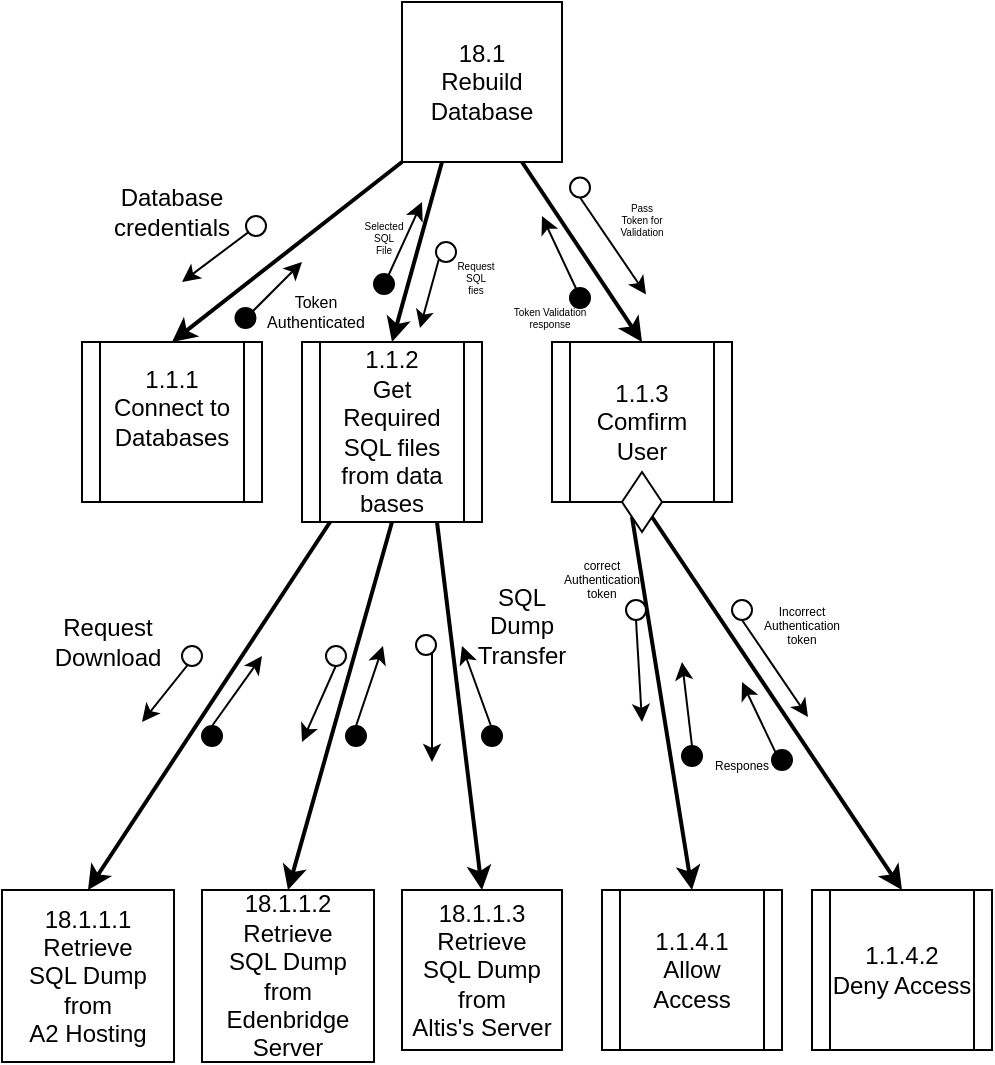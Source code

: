 <mxfile version="12.7.0" type="github" pages="2">
  <diagram id="C5RBs43oDa-KdzZeNtuy" name="18.1 Rebuild database">
    <mxGraphModel dx="1422" dy="791" grid="1" gridSize="10" guides="1" tooltips="1" connect="1" arrows="1" fold="1" page="1" pageScale="1" pageWidth="827" pageHeight="1169" math="0" shadow="0">
      <root>
        <mxCell id="WIyWlLk6GJQsqaUBKTNV-0"/>
        <mxCell id="WIyWlLk6GJQsqaUBKTNV-1" parent="WIyWlLk6GJQsqaUBKTNV-0"/>
        <mxCell id="RGMSdmQta2JheNhVgYMS-0" value="&lt;div&gt;18.1 &lt;br&gt;&lt;/div&gt;&lt;div&gt;Rebuild Database&lt;br&gt;&lt;/div&gt;" style="whiteSpace=wrap;html=1;aspect=fixed;" parent="WIyWlLk6GJQsqaUBKTNV-1" vertex="1">
          <mxGeometry x="380" y="100" width="80" height="80" as="geometry"/>
        </mxCell>
        <mxCell id="gq5Jc_4ObH62T1cbe0F8-0" value="&lt;div&gt;1.1.1&lt;br&gt;&lt;/div&gt;&lt;div&gt;Connect to Databases&lt;/div&gt;&lt;div&gt;&lt;br&gt;&lt;/div&gt;" style="shape=process;whiteSpace=wrap;html=1;backgroundOutline=1;" parent="WIyWlLk6GJQsqaUBKTNV-1" vertex="1">
          <mxGeometry x="220" y="270" width="90" height="80" as="geometry"/>
        </mxCell>
        <mxCell id="gq5Jc_4ObH62T1cbe0F8-1" value="&lt;div&gt;1.1.2&lt;br&gt;&lt;/div&gt;&lt;div&gt;Get Required SQL files from data bases&lt;/div&gt;" style="shape=process;whiteSpace=wrap;html=1;backgroundOutline=1;" parent="WIyWlLk6GJQsqaUBKTNV-1" vertex="1">
          <mxGeometry x="330" y="270" width="90" height="90" as="geometry"/>
        </mxCell>
        <mxCell id="gq5Jc_4ObH62T1cbe0F8-3" value="" style="endArrow=classic;html=1;" parent="WIyWlLk6GJQsqaUBKTNV-1" edge="1">
          <mxGeometry width="50" height="50" relative="1" as="geometry">
            <mxPoint x="660" y="570" as="sourcePoint"/>
            <mxPoint x="660" y="570" as="targetPoint"/>
          </mxGeometry>
        </mxCell>
        <mxCell id="gq5Jc_4ObH62T1cbe0F8-4" value="" style="endArrow=classic;html=1;exitX=0;exitY=1;exitDx=0;exitDy=0;entryX=0.5;entryY=0;entryDx=0;entryDy=0;strokeWidth=2;" parent="WIyWlLk6GJQsqaUBKTNV-1" source="gq5Jc_4ObH62T1cbe0F8-9" target="gq5Jc_4ObH62T1cbe0F8-8" edge="1">
          <mxGeometry width="50" height="50" relative="1" as="geometry">
            <mxPoint x="530" y="410" as="sourcePoint"/>
            <mxPoint x="460" y="470" as="targetPoint"/>
          </mxGeometry>
        </mxCell>
        <mxCell id="gq5Jc_4ObH62T1cbe0F8-5" value="" style="endArrow=classic;html=1;strokeWidth=2;entryX=0.5;entryY=0;entryDx=0;entryDy=0;exitX=1;exitY=1;exitDx=0;exitDy=0;" parent="WIyWlLk6GJQsqaUBKTNV-1" source="gq5Jc_4ObH62T1cbe0F8-9" target="gq5Jc_4ObH62T1cbe0F8-7" edge="1">
          <mxGeometry width="50" height="50" relative="1" as="geometry">
            <mxPoint x="450" y="380" as="sourcePoint"/>
            <mxPoint x="350" y="470" as="targetPoint"/>
          </mxGeometry>
        </mxCell>
        <mxCell id="gq5Jc_4ObH62T1cbe0F8-6" value="&lt;div&gt;&lt;span style=&quot;white-space: normal&quot;&gt;&lt;/span&gt;&lt;span style=&quot;white-space: normal&quot;&gt;&lt;/span&gt;1.1.3&lt;br&gt;&lt;/div&gt;&lt;div&gt;Comfirm User&lt;/div&gt;" style="shape=process;whiteSpace=wrap;html=1;backgroundOutline=1;" parent="WIyWlLk6GJQsqaUBKTNV-1" vertex="1">
          <mxGeometry x="455" y="270" width="90" height="80" as="geometry"/>
        </mxCell>
        <mxCell id="gq5Jc_4ObH62T1cbe0F8-7" value="&lt;div&gt;1.1.4.2&lt;br&gt;&lt;/div&gt;&lt;div&gt;Deny Access&lt;/div&gt;" style="shape=process;whiteSpace=wrap;html=1;backgroundOutline=1;" parent="WIyWlLk6GJQsqaUBKTNV-1" vertex="1">
          <mxGeometry x="585" y="544" width="90" height="80" as="geometry"/>
        </mxCell>
        <mxCell id="gq5Jc_4ObH62T1cbe0F8-8" value="1.1.4.1&lt;div&gt;Allow Access&lt;/div&gt;" style="shape=process;whiteSpace=wrap;html=1;backgroundOutline=1;" parent="WIyWlLk6GJQsqaUBKTNV-1" vertex="1">
          <mxGeometry x="480" y="544" width="90" height="80" as="geometry"/>
        </mxCell>
        <mxCell id="gq5Jc_4ObH62T1cbe0F8-9" value="" style="rhombus;whiteSpace=wrap;html=1;fillColor=#FFFFFF;" parent="WIyWlLk6GJQsqaUBKTNV-1" vertex="1">
          <mxGeometry x="490" y="335" width="20" height="30" as="geometry"/>
        </mxCell>
        <mxCell id="gq5Jc_4ObH62T1cbe0F8-10" value="" style="endArrow=classic;html=1;" parent="WIyWlLk6GJQsqaUBKTNV-1" edge="1">
          <mxGeometry width="50" height="50" relative="1" as="geometry">
            <mxPoint x="555" y="589" as="sourcePoint"/>
            <mxPoint x="555" y="589" as="targetPoint"/>
          </mxGeometry>
        </mxCell>
        <mxCell id="gq5Jc_4ObH62T1cbe0F8-17" value="" style="endArrow=classic;html=1;exitX=0.25;exitY=1;exitDx=0;exitDy=0;entryX=0.5;entryY=0;entryDx=0;entryDy=0;strokeWidth=2;" parent="WIyWlLk6GJQsqaUBKTNV-1" source="RGMSdmQta2JheNhVgYMS-0" target="gq5Jc_4ObH62T1cbe0F8-1" edge="1">
          <mxGeometry width="50" height="50" relative="1" as="geometry">
            <mxPoint x="170" y="335" as="sourcePoint"/>
            <mxPoint x="280" y="457.5" as="targetPoint"/>
          </mxGeometry>
        </mxCell>
        <mxCell id="gq5Jc_4ObH62T1cbe0F8-18" value="" style="endArrow=classic;html=1;exitX=0;exitY=1;exitDx=0;exitDy=0;entryX=0.5;entryY=0;entryDx=0;entryDy=0;strokeWidth=2;" parent="WIyWlLk6GJQsqaUBKTNV-1" source="RGMSdmQta2JheNhVgYMS-0" target="gq5Jc_4ObH62T1cbe0F8-0" edge="1">
          <mxGeometry width="50" height="50" relative="1" as="geometry">
            <mxPoint x="225" y="120" as="sourcePoint"/>
            <mxPoint x="335" y="242.5" as="targetPoint"/>
          </mxGeometry>
        </mxCell>
        <mxCell id="gq5Jc_4ObH62T1cbe0F8-21" value="" style="endArrow=classic;html=1;exitX=0.75;exitY=1;exitDx=0;exitDy=0;entryX=0.5;entryY=0;entryDx=0;entryDy=0;strokeWidth=2;" parent="WIyWlLk6GJQsqaUBKTNV-1" source="RGMSdmQta2JheNhVgYMS-0" target="gq5Jc_4ObH62T1cbe0F8-6" edge="1">
          <mxGeometry width="50" height="50" relative="1" as="geometry">
            <mxPoint x="440" y="210" as="sourcePoint"/>
            <mxPoint x="435" y="300" as="targetPoint"/>
          </mxGeometry>
        </mxCell>
        <mxCell id="GHoLZX-UQ4Vv0qf9n78D-0" value="&lt;div&gt;18.1.1.1&lt;br&gt;&lt;/div&gt;&lt;div&gt;Retrieve&lt;br&gt;&lt;/div&gt;&lt;div&gt;SQL Dump from&lt;/div&gt;&lt;div&gt;A2 Hosting&lt;br&gt;&lt;/div&gt;" style="whiteSpace=wrap;html=1;aspect=fixed;" parent="WIyWlLk6GJQsqaUBKTNV-1" vertex="1">
          <mxGeometry x="180" y="544" width="86" height="86" as="geometry"/>
        </mxCell>
        <mxCell id="GHoLZX-UQ4Vv0qf9n78D-1" value="&lt;div&gt;18.1.1.2&lt;br&gt;&lt;/div&gt;&lt;div&gt;Retrieve&lt;br&gt;&lt;/div&gt;&lt;div&gt;SQL Dump from&lt;/div&gt;&lt;div&gt;Edenbridge Server&lt;br&gt;&lt;/div&gt;" style="whiteSpace=wrap;html=1;aspect=fixed;" parent="WIyWlLk6GJQsqaUBKTNV-1" vertex="1">
          <mxGeometry x="280" y="544" width="86" height="86" as="geometry"/>
        </mxCell>
        <mxCell id="GHoLZX-UQ4Vv0qf9n78D-2" value="&lt;div&gt;18.1.1.3&lt;br&gt;&lt;/div&gt;&lt;div&gt;Retrieve&lt;br&gt;&lt;/div&gt;&lt;div&gt;SQL Dump from&lt;/div&gt;Altis&#39;s Server" style="whiteSpace=wrap;html=1;aspect=fixed;" parent="WIyWlLk6GJQsqaUBKTNV-1" vertex="1">
          <mxGeometry x="380" y="544" width="80" height="80" as="geometry"/>
        </mxCell>
        <mxCell id="GHoLZX-UQ4Vv0qf9n78D-3" value="" style="endArrow=classic;html=1;entryX=0.5;entryY=0;entryDx=0;entryDy=0;strokeWidth=2;exitX=0.156;exitY=1;exitDx=0;exitDy=0;exitPerimeter=0;" parent="WIyWlLk6GJQsqaUBKTNV-1" source="gq5Jc_4ObH62T1cbe0F8-1" target="GHoLZX-UQ4Vv0qf9n78D-0" edge="1">
          <mxGeometry width="50" height="50" relative="1" as="geometry">
            <mxPoint x="250" y="380" as="sourcePoint"/>
            <mxPoint x="215" y="530" as="targetPoint"/>
          </mxGeometry>
        </mxCell>
        <mxCell id="GHoLZX-UQ4Vv0qf9n78D-4" value="" style="endArrow=classic;html=1;exitX=0.5;exitY=1;exitDx=0;exitDy=0;entryX=0.5;entryY=0;entryDx=0;entryDy=0;strokeWidth=2;" parent="WIyWlLk6GJQsqaUBKTNV-1" source="gq5Jc_4ObH62T1cbe0F8-1" target="GHoLZX-UQ4Vv0qf9n78D-1" edge="1">
          <mxGeometry width="50" height="50" relative="1" as="geometry">
            <mxPoint x="365" y="420" as="sourcePoint"/>
            <mxPoint x="340" y="510" as="targetPoint"/>
          </mxGeometry>
        </mxCell>
        <mxCell id="GHoLZX-UQ4Vv0qf9n78D-5" value="" style="endArrow=classic;html=1;exitX=0.75;exitY=1;exitDx=0;exitDy=0;entryX=0.5;entryY=0;entryDx=0;entryDy=0;strokeWidth=2;" parent="WIyWlLk6GJQsqaUBKTNV-1" source="gq5Jc_4ObH62T1cbe0F8-1" target="GHoLZX-UQ4Vv0qf9n78D-2" edge="1">
          <mxGeometry width="50" height="50" relative="1" as="geometry">
            <mxPoint x="375" y="430" as="sourcePoint"/>
            <mxPoint x="350" y="520" as="targetPoint"/>
          </mxGeometry>
        </mxCell>
        <mxCell id="YZuew4-Hj4IGe9yz6-2L-3" value="" style="endArrow=classic;html=1;" parent="WIyWlLk6GJQsqaUBKTNV-1" edge="1">
          <mxGeometry width="50" height="50" relative="1" as="geometry">
            <mxPoint x="310" y="210" as="sourcePoint"/>
            <mxPoint x="270" y="240" as="targetPoint"/>
          </mxGeometry>
        </mxCell>
        <mxCell id="YZuew4-Hj4IGe9yz6-2L-4" value="" style="ellipse;whiteSpace=wrap;html=1;aspect=fixed;" parent="WIyWlLk6GJQsqaUBKTNV-1" vertex="1">
          <mxGeometry x="302" y="207" width="10" height="10" as="geometry"/>
        </mxCell>
        <mxCell id="YZuew4-Hj4IGe9yz6-2L-13" value="&lt;div&gt;SQL Dump &lt;br&gt;&lt;/div&gt;&lt;div&gt;Transfer&lt;br&gt;&lt;/div&gt;" style="text;html=1;strokeColor=none;fillColor=none;align=center;verticalAlign=middle;whiteSpace=wrap;rounded=0;" parent="WIyWlLk6GJQsqaUBKTNV-1" vertex="1">
          <mxGeometry x="420" y="402" width="40" height="20" as="geometry"/>
        </mxCell>
        <mxCell id="YZuew4-Hj4IGe9yz6-2L-17" value="Database credentials" style="text;html=1;strokeColor=none;fillColor=none;align=center;verticalAlign=middle;whiteSpace=wrap;rounded=0;" parent="WIyWlLk6GJQsqaUBKTNV-1" vertex="1">
          <mxGeometry x="245" y="195" width="40" height="20" as="geometry"/>
        </mxCell>
        <mxCell id="YZuew4-Hj4IGe9yz6-2L-19" value="" style="endArrow=classic;html=1;" parent="WIyWlLk6GJQsqaUBKTNV-1" edge="1">
          <mxGeometry width="50" height="50" relative="1" as="geometry">
            <mxPoint x="278" y="425" as="sourcePoint"/>
            <mxPoint x="250" y="460" as="targetPoint"/>
          </mxGeometry>
        </mxCell>
        <mxCell id="YZuew4-Hj4IGe9yz6-2L-20" value="" style="ellipse;whiteSpace=wrap;html=1;aspect=fixed;" parent="WIyWlLk6GJQsqaUBKTNV-1" vertex="1">
          <mxGeometry x="270" y="422" width="10" height="10" as="geometry"/>
        </mxCell>
        <mxCell id="YZuew4-Hj4IGe9yz6-2L-21" value="Request Download" style="text;html=1;strokeColor=none;fillColor=none;align=center;verticalAlign=middle;whiteSpace=wrap;rounded=0;" parent="WIyWlLk6GJQsqaUBKTNV-1" vertex="1">
          <mxGeometry x="213" y="410" width="40" height="20" as="geometry"/>
        </mxCell>
        <mxCell id="YZuew4-Hj4IGe9yz6-2L-36" value="" style="endArrow=classic;html=1;" parent="WIyWlLk6GJQsqaUBKTNV-1" edge="1">
          <mxGeometry width="50" height="50" relative="1" as="geometry">
            <mxPoint x="350" y="425" as="sourcePoint"/>
            <mxPoint x="330" y="470" as="targetPoint"/>
          </mxGeometry>
        </mxCell>
        <mxCell id="YZuew4-Hj4IGe9yz6-2L-37" value="" style="ellipse;whiteSpace=wrap;html=1;aspect=fixed;" parent="WIyWlLk6GJQsqaUBKTNV-1" vertex="1">
          <mxGeometry x="342" y="422" width="10" height="10" as="geometry"/>
        </mxCell>
        <mxCell id="YZuew4-Hj4IGe9yz6-2L-39" value="" style="endArrow=classic;html=1;" parent="WIyWlLk6GJQsqaUBKTNV-1" edge="1">
          <mxGeometry width="50" height="50" relative="1" as="geometry">
            <mxPoint x="395" y="419.5" as="sourcePoint"/>
            <mxPoint x="395" y="480" as="targetPoint"/>
          </mxGeometry>
        </mxCell>
        <mxCell id="YZuew4-Hj4IGe9yz6-2L-40" value="" style="ellipse;whiteSpace=wrap;html=1;aspect=fixed;" parent="WIyWlLk6GJQsqaUBKTNV-1" vertex="1">
          <mxGeometry x="387" y="416.5" width="10" height="10" as="geometry"/>
        </mxCell>
        <mxCell id="YZuew4-Hj4IGe9yz6-2L-44" value="" style="endArrow=classic;html=1;" parent="WIyWlLk6GJQsqaUBKTNV-1" edge="1">
          <mxGeometry width="50" height="50" relative="1" as="geometry">
            <mxPoint x="424.5" y="462" as="sourcePoint"/>
            <mxPoint x="410" y="422" as="targetPoint"/>
          </mxGeometry>
        </mxCell>
        <mxCell id="YZuew4-Hj4IGe9yz6-2L-45" value="" style="ellipse;whiteSpace=wrap;html=1;aspect=fixed;fillColor=#000000;" parent="WIyWlLk6GJQsqaUBKTNV-1" vertex="1">
          <mxGeometry x="420" y="462" width="10" height="10" as="geometry"/>
        </mxCell>
        <mxCell id="YZuew4-Hj4IGe9yz6-2L-47" value="" style="endArrow=classic;html=1;exitX=0.5;exitY=0;exitDx=0;exitDy=0;" parent="WIyWlLk6GJQsqaUBKTNV-1" source="YZuew4-Hj4IGe9yz6-2L-48" edge="1">
          <mxGeometry width="50" height="50" relative="1" as="geometry">
            <mxPoint x="370.5" y="462" as="sourcePoint"/>
            <mxPoint x="370.5" y="422" as="targetPoint"/>
          </mxGeometry>
        </mxCell>
        <mxCell id="YZuew4-Hj4IGe9yz6-2L-48" value="" style="ellipse;whiteSpace=wrap;html=1;aspect=fixed;fillColor=#000000;" parent="WIyWlLk6GJQsqaUBKTNV-1" vertex="1">
          <mxGeometry x="352" y="462" width="10" height="10" as="geometry"/>
        </mxCell>
        <mxCell id="YZuew4-Hj4IGe9yz6-2L-49" value="" style="endArrow=classic;html=1;exitX=0.5;exitY=0;exitDx=0;exitDy=0;" parent="WIyWlLk6GJQsqaUBKTNV-1" source="YZuew4-Hj4IGe9yz6-2L-50" edge="1">
          <mxGeometry width="50" height="50" relative="1" as="geometry">
            <mxPoint x="304.5" y="466.5" as="sourcePoint"/>
            <mxPoint x="310" y="427" as="targetPoint"/>
          </mxGeometry>
        </mxCell>
        <mxCell id="YZuew4-Hj4IGe9yz6-2L-50" value="" style="ellipse;whiteSpace=wrap;html=1;aspect=fixed;fillColor=#000000;" parent="WIyWlLk6GJQsqaUBKTNV-1" vertex="1">
          <mxGeometry x="280" y="462" width="10" height="10" as="geometry"/>
        </mxCell>
        <mxCell id="YZuew4-Hj4IGe9yz6-2L-52" value="" style="endArrow=classic;html=1;" parent="WIyWlLk6GJQsqaUBKTNV-1" edge="1">
          <mxGeometry width="50" height="50" relative="1" as="geometry">
            <mxPoint x="302" y="258" as="sourcePoint"/>
            <mxPoint x="330" y="230" as="targetPoint"/>
          </mxGeometry>
        </mxCell>
        <mxCell id="YZuew4-Hj4IGe9yz6-2L-53" value="" style="ellipse;whiteSpace=wrap;html=1;aspect=fixed;fillColor=#000000;" parent="WIyWlLk6GJQsqaUBKTNV-1" vertex="1">
          <mxGeometry x="296.75" y="253" width="10" height="10" as="geometry"/>
        </mxCell>
        <mxCell id="YZuew4-Hj4IGe9yz6-2L-54" value="&lt;div style=&quot;font-size: 8px;&quot;&gt;Token &lt;br style=&quot;font-size: 8px;&quot;&gt;&lt;/div&gt;&lt;div style=&quot;font-size: 8px;&quot;&gt;Authenticated&lt;br style=&quot;font-size: 8px;&quot;&gt;&lt;/div&gt;" style="text;html=1;strokeColor=none;fillColor=none;align=center;verticalAlign=middle;whiteSpace=wrap;rounded=0;fontSize=8;" parent="WIyWlLk6GJQsqaUBKTNV-1" vertex="1">
          <mxGeometry x="322" y="246" width="30" height="17" as="geometry"/>
        </mxCell>
        <mxCell id="OG8IQn81rf561qlrvtSb-1" value="" style="endArrow=classic;html=1;exitX=0.5;exitY=1;exitDx=0;exitDy=0;" parent="WIyWlLk6GJQsqaUBKTNV-1" source="OG8IQn81rf561qlrvtSb-2" edge="1">
          <mxGeometry width="50" height="50" relative="1" as="geometry">
            <mxPoint x="500" y="402" as="sourcePoint"/>
            <mxPoint x="500" y="460" as="targetPoint"/>
          </mxGeometry>
        </mxCell>
        <mxCell id="OG8IQn81rf561qlrvtSb-2" value="" style="ellipse;whiteSpace=wrap;html=1;aspect=fixed;" parent="WIyWlLk6GJQsqaUBKTNV-1" vertex="1">
          <mxGeometry x="492" y="399" width="10" height="10" as="geometry"/>
        </mxCell>
        <mxCell id="OG8IQn81rf561qlrvtSb-3" value="&lt;div style=&quot;font-size: 6px;&quot;&gt;Incorrect&lt;/div&gt;&lt;div style=&quot;font-size: 6px;&quot;&gt;Authentication token&lt;br style=&quot;font-size: 6px;&quot;&gt; &lt;/div&gt;" style="text;html=1;strokeColor=none;fillColor=none;align=center;verticalAlign=middle;whiteSpace=wrap;rounded=0;fontSize=6;" parent="WIyWlLk6GJQsqaUBKTNV-1" vertex="1">
          <mxGeometry x="560" y="402" width="40" height="20" as="geometry"/>
        </mxCell>
        <mxCell id="OG8IQn81rf561qlrvtSb-5" value="" style="endArrow=classic;html=1;exitX=0.5;exitY=1;exitDx=0;exitDy=0;" parent="WIyWlLk6GJQsqaUBKTNV-1" source="OG8IQn81rf561qlrvtSb-6" edge="1">
          <mxGeometry width="50" height="50" relative="1" as="geometry">
            <mxPoint x="583" y="399.5" as="sourcePoint"/>
            <mxPoint x="583" y="457.5" as="targetPoint"/>
          </mxGeometry>
        </mxCell>
        <mxCell id="OG8IQn81rf561qlrvtSb-6" value="" style="ellipse;whiteSpace=wrap;html=1;aspect=fixed;" parent="WIyWlLk6GJQsqaUBKTNV-1" vertex="1">
          <mxGeometry x="545" y="399" width="10" height="10" as="geometry"/>
        </mxCell>
        <mxCell id="OG8IQn81rf561qlrvtSb-7" value="&lt;div style=&quot;font-size: 6px&quot;&gt;correct&lt;/div&gt;&lt;div style=&quot;font-size: 6px&quot;&gt;Authentication token&lt;br style=&quot;font-size: 6px&quot;&gt; &lt;/div&gt;" style="text;html=1;strokeColor=none;fillColor=none;align=center;verticalAlign=middle;whiteSpace=wrap;rounded=0;fontSize=6;" parent="WIyWlLk6GJQsqaUBKTNV-1" vertex="1">
          <mxGeometry x="460" y="379" width="40" height="20" as="geometry"/>
        </mxCell>
        <mxCell id="QwbQ6MwiuCygUdmZ3h07-0" value="" style="endArrow=classic;html=1;exitX=0;exitY=1;exitDx=0;exitDy=0;" parent="WIyWlLk6GJQsqaUBKTNV-1" source="QwbQ6MwiuCygUdmZ3h07-1" edge="1">
          <mxGeometry width="50" height="50" relative="1" as="geometry">
            <mxPoint x="400" y="230" as="sourcePoint"/>
            <mxPoint x="389" y="263" as="targetPoint"/>
          </mxGeometry>
        </mxCell>
        <mxCell id="QwbQ6MwiuCygUdmZ3h07-2" value="&lt;div&gt;Request&lt;/div&gt;&lt;div&gt;SQL&lt;/div&gt;&lt;div&gt;fies&lt;br&gt;&lt;/div&gt;&lt;div&gt;&lt;br&gt;&lt;/div&gt;" style="text;html=1;strokeColor=none;fillColor=none;align=center;verticalAlign=middle;whiteSpace=wrap;rounded=0;fontSize=5;" parent="WIyWlLk6GJQsqaUBKTNV-1" vertex="1">
          <mxGeometry x="397" y="230" width="40" height="20" as="geometry"/>
        </mxCell>
        <mxCell id="QwbQ6MwiuCygUdmZ3h07-1" value="" style="ellipse;whiteSpace=wrap;html=1;aspect=fixed;" parent="WIyWlLk6GJQsqaUBKTNV-1" vertex="1">
          <mxGeometry x="397" y="220" width="10" height="10" as="geometry"/>
        </mxCell>
        <mxCell id="QwbQ6MwiuCygUdmZ3h07-7" value="" style="endArrow=classic;html=1;" parent="WIyWlLk6GJQsqaUBKTNV-1" edge="1">
          <mxGeometry width="50" height="50" relative="1" as="geometry">
            <mxPoint x="371.25" y="241" as="sourcePoint"/>
            <mxPoint x="390" y="200" as="targetPoint"/>
          </mxGeometry>
        </mxCell>
        <mxCell id="QwbQ6MwiuCygUdmZ3h07-8" value="" style="ellipse;whiteSpace=wrap;html=1;aspect=fixed;fillColor=#000000;" parent="WIyWlLk6GJQsqaUBKTNV-1" vertex="1">
          <mxGeometry x="366" y="236" width="10" height="10" as="geometry"/>
        </mxCell>
        <mxCell id="QwbQ6MwiuCygUdmZ3h07-10" value="&lt;div&gt;Selected &lt;br&gt;&lt;/div&gt;&lt;div&gt;SQL&lt;/div&gt;&lt;div&gt;File&lt;br&gt;&lt;/div&gt;" style="text;html=1;strokeColor=none;fillColor=none;align=center;verticalAlign=middle;whiteSpace=wrap;rounded=0;fontSize=5;" parent="WIyWlLk6GJQsqaUBKTNV-1" vertex="1">
          <mxGeometry x="351" y="207" width="40" height="20" as="geometry"/>
        </mxCell>
        <mxCell id="QwbQ6MwiuCygUdmZ3h07-12" value="" style="endArrow=classic;html=1;exitX=0.5;exitY=0;exitDx=0;exitDy=0;" parent="WIyWlLk6GJQsqaUBKTNV-1" source="QwbQ6MwiuCygUdmZ3h07-13" edge="1">
          <mxGeometry width="50" height="50" relative="1" as="geometry">
            <mxPoint x="538.5" y="472" as="sourcePoint"/>
            <mxPoint x="520" y="430" as="targetPoint"/>
          </mxGeometry>
        </mxCell>
        <mxCell id="QwbQ6MwiuCygUdmZ3h07-13" value="" style="ellipse;whiteSpace=wrap;html=1;aspect=fixed;fillColor=#000000;" parent="WIyWlLk6GJQsqaUBKTNV-1" vertex="1">
          <mxGeometry x="520" y="472" width="10" height="10" as="geometry"/>
        </mxCell>
        <mxCell id="QwbQ6MwiuCygUdmZ3h07-14" value="" style="endArrow=classic;html=1;" parent="WIyWlLk6GJQsqaUBKTNV-1" edge="1">
          <mxGeometry width="50" height="50" relative="1" as="geometry">
            <mxPoint x="570" y="482" as="sourcePoint"/>
            <mxPoint x="550" y="440" as="targetPoint"/>
          </mxGeometry>
        </mxCell>
        <mxCell id="QwbQ6MwiuCygUdmZ3h07-15" value="" style="ellipse;whiteSpace=wrap;html=1;aspect=fixed;fillColor=#000000;" parent="WIyWlLk6GJQsqaUBKTNV-1" vertex="1">
          <mxGeometry x="565" y="474" width="10" height="10" as="geometry"/>
        </mxCell>
        <mxCell id="QwbQ6MwiuCygUdmZ3h07-18" value="Respones" style="text;html=1;strokeColor=none;fillColor=none;align=center;verticalAlign=middle;whiteSpace=wrap;rounded=0;fontSize=6;" parent="WIyWlLk6GJQsqaUBKTNV-1" vertex="1">
          <mxGeometry x="530" y="472" width="40" height="20" as="geometry"/>
        </mxCell>
        <mxCell id="QwbQ6MwiuCygUdmZ3h07-20" value="" style="endArrow=classic;html=1;exitX=0.5;exitY=1;exitDx=0;exitDy=0;" parent="WIyWlLk6GJQsqaUBKTNV-1" source="QwbQ6MwiuCygUdmZ3h07-21" edge="1">
          <mxGeometry width="50" height="50" relative="1" as="geometry">
            <mxPoint x="502" y="188.25" as="sourcePoint"/>
            <mxPoint x="502" y="246.25" as="targetPoint"/>
          </mxGeometry>
        </mxCell>
        <mxCell id="QwbQ6MwiuCygUdmZ3h07-21" value="" style="ellipse;whiteSpace=wrap;html=1;aspect=fixed;" parent="WIyWlLk6GJQsqaUBKTNV-1" vertex="1">
          <mxGeometry x="464" y="187.75" width="10" height="10" as="geometry"/>
        </mxCell>
        <mxCell id="l7Cf8ub8_1OAxteZZlzj-0" value="&lt;div&gt;Pass &lt;br&gt;&lt;/div&gt;&lt;div&gt;Token for &lt;br&gt;&lt;/div&gt;&lt;div&gt;Validation&lt;br&gt;&lt;/div&gt;" style="text;html=1;strokeColor=none;fillColor=none;align=center;verticalAlign=middle;whiteSpace=wrap;rounded=0;fontSize=5;" parent="WIyWlLk6GJQsqaUBKTNV-1" vertex="1">
          <mxGeometry x="480" y="197.75" width="40" height="20" as="geometry"/>
        </mxCell>
        <mxCell id="l7Cf8ub8_1OAxteZZlzj-2" value="" style="endArrow=classic;html=1;" parent="WIyWlLk6GJQsqaUBKTNV-1" edge="1">
          <mxGeometry width="50" height="50" relative="1" as="geometry">
            <mxPoint x="469.25" y="248" as="sourcePoint"/>
            <mxPoint x="450" y="207" as="targetPoint"/>
          </mxGeometry>
        </mxCell>
        <mxCell id="l7Cf8ub8_1OAxteZZlzj-3" value="" style="ellipse;whiteSpace=wrap;html=1;aspect=fixed;fillColor=#000000;" parent="WIyWlLk6GJQsqaUBKTNV-1" vertex="1">
          <mxGeometry x="464" y="243" width="10" height="10" as="geometry"/>
        </mxCell>
        <mxCell id="l7Cf8ub8_1OAxteZZlzj-5" value="&lt;div&gt;Token Validation response&lt;/div&gt;&lt;div&gt;&lt;br&gt;&lt;/div&gt;" style="text;html=1;strokeColor=none;fillColor=none;align=center;verticalAlign=middle;whiteSpace=wrap;rounded=0;fontSize=5;" parent="WIyWlLk6GJQsqaUBKTNV-1" vertex="1">
          <mxGeometry x="434" y="250" width="40" height="20" as="geometry"/>
        </mxCell>
      </root>
    </mxGraphModel>
  </diagram>
  <diagram id="rCNbzbxLSfEvdJP4wfQA" name="18.2 Store rebuilt data base">
        <mxGraphModel dx="474" dy="264" grid="1" gridSize="10" guides="1" tooltips="1" connect="1" arrows="1" fold="1" page="1" pageScale="1" pageWidth="850" pageHeight="1100" math="0" shadow="0">
            <root>
                <mxCell id="9Bm-bFWj9DxCiJOnEkzv-0"/>
                <mxCell id="9Bm-bFWj9DxCiJOnEkzv-1" parent="9Bm-bFWj9DxCiJOnEkzv-0"/>
                <mxCell id="KgsACP3qGmkFOE7N-067-0" value="&lt;div&gt;18.2&lt;/div&gt;&lt;div&gt;Store Rebuilt&lt;/div&gt;&lt;div&gt;Database&lt;br&gt;&lt;/div&gt;" style="whiteSpace=wrap;html=1;aspect=fixed;" parent="9Bm-bFWj9DxCiJOnEkzv-1" vertex="1">
                    <mxGeometry x="440" y="70" width="80" height="80" as="geometry"/>
                  </mxCell>
                <mxCell id="KgsACP3qGmkFOE7N-067-1" value="&lt;div&gt;1.1.5&lt;br&gt;&lt;/div&gt;&lt;div&gt;Connect to A2 Hosting&lt;/div&gt;" style="shape=process;whiteSpace=wrap;html=1;backgroundOutline=1;" parent="9Bm-bFWj9DxCiJOnEkzv-1" vertex="1">
                    <mxGeometry x="390" y="270" width="90" height="80" as="geometry"/>
                  </mxCell>
                <mxCell id="KgsACP3qGmkFOE7N-067-5" value="" style="endArrow=classic;html=1;entryX=0.5;entryY=0;entryDx=0;entryDy=0;strokeWidth=2;exitX=0.25;exitY=1;exitDx=0;exitDy=0;" parent="9Bm-bFWj9DxCiJOnEkzv-1" source="KgsACP3qGmkFOE7N-067-0" target="KgsACP3qGmkFOE7N-067-1" edge="1">
                    <mxGeometry width="50" height="50" relative="1" as="geometry">
                        <mxPoint x="440" y="170" as="sourcePoint"/>
                        <mxPoint x="290" y="270" as="targetPoint"/>
                      </mxGeometry>
                  </mxCell>
                <mxCell id="KgsACP3qGmkFOE7N-067-8" value="" style="endArrow=classic;html=1;entryX=0.25;entryY=0;entryDx=0;entryDy=0;strokeWidth=2;exitX=0.75;exitY=1;exitDx=0;exitDy=0;" parent="9Bm-bFWj9DxCiJOnEkzv-1" source="KgsACP3qGmkFOE7N-067-0" target="KgsACP3qGmkFOE7N-067-11" edge="1">
                    <mxGeometry width="50" height="50" relative="1" as="geometry">
                        <mxPoint x="490" y="160" as="sourcePoint"/>
                        <mxPoint x="625" y="280" as="targetPoint"/>
                      </mxGeometry>
                  </mxCell>
                <mxCell id="KgsACP3qGmkFOE7N-067-11" value="&lt;div&gt;18.2.2&lt;br&gt;&lt;/div&gt;&lt;div&gt;Upload rebuilt database to &lt;br&gt;&lt;/div&gt;&lt;div&gt;A2Hosting&lt;br&gt;&lt;/div&gt;" style="whiteSpace=wrap;html=1;aspect=fixed;" parent="9Bm-bFWj9DxCiJOnEkzv-1" vertex="1">
                    <mxGeometry x="490" y="270" width="80" height="80" as="geometry"/>
                  </mxCell>
                <mxCell id="oAGm5rpPNW9c-2In4nnL-0" value="" style="endArrow=classic;html=1;" edge="1" parent="9Bm-bFWj9DxCiJOnEkzv-1" source="oAGm5rpPNW9c-2In4nnL-1">
                    <mxGeometry width="50" height="50" relative="1" as="geometry">
                        <mxPoint x="438" y="185" as="sourcePoint"/>
                        <mxPoint x="420" y="240" as="targetPoint"/>
                      </mxGeometry>
                  </mxCell>
                <mxCell id="oAGm5rpPNW9c-2In4nnL-2" value="Database credentials" style="text;html=1;strokeColor=none;fillColor=none;align=center;verticalAlign=middle;whiteSpace=wrap;rounded=0;" vertex="1" parent="9Bm-bFWj9DxCiJOnEkzv-1">
                    <mxGeometry x="373" y="170" width="40" height="20" as="geometry"/>
                  </mxCell>
                <mxCell id="oAGm5rpPNW9c-2In4nnL-3" value="" style="endArrow=classic;html=1;" edge="1" parent="9Bm-bFWj9DxCiJOnEkzv-1">
                    <mxGeometry width="50" height="50" relative="1" as="geometry">
                        <mxPoint x="452" y="225" as="sourcePoint"/>
                        <mxPoint x="460" y="200" as="targetPoint"/>
                      </mxGeometry>
                  </mxCell>
                <mxCell id="oAGm5rpPNW9c-2In4nnL-4" value="" style="ellipse;whiteSpace=wrap;html=1;aspect=fixed;fillColor=#000000;" vertex="1" parent="9Bm-bFWj9DxCiJOnEkzv-1">
                    <mxGeometry x="446.75" y="220" width="10" height="10" as="geometry"/>
                  </mxCell>
                <mxCell id="oAGm5rpPNW9c-2In4nnL-5" value="&lt;div style=&quot;font-size: 5px;&quot;&gt;Token &lt;br style=&quot;font-size: 5px;&quot;&gt;&lt;/div&gt;&lt;div style=&quot;font-size: 5px;&quot;&gt;Authenticated&lt;br style=&quot;font-size: 5px;&quot;&gt;&lt;/div&gt;" style="text;html=1;strokeColor=none;fillColor=none;align=center;verticalAlign=middle;whiteSpace=wrap;rounded=0;fontSize=5;" vertex="1" parent="9Bm-bFWj9DxCiJOnEkzv-1">
                    <mxGeometry x="446.75" y="240" width="30" height="17" as="geometry"/>
                  </mxCell>
                <mxCell id="oAGm5rpPNW9c-2In4nnL-1" value="" style="ellipse;whiteSpace=wrap;html=1;aspect=fixed;" vertex="1" parent="9Bm-bFWj9DxCiJOnEkzv-1">
                    <mxGeometry x="430" y="180" width="10" height="10" as="geometry"/>
                  </mxCell>
                <mxCell id="oAGm5rpPNW9c-2In4nnL-7" value="" style="endArrow=classic;html=1;" edge="1" parent="9Bm-bFWj9DxCiJOnEkzv-1" source="oAGm5rpPNW9c-2In4nnL-9">
                    <mxGeometry width="50" height="50" relative="1" as="geometry">
                        <mxPoint x="538" y="200" as="sourcePoint"/>
                        <mxPoint x="520" y="255" as="targetPoint"/>
                      </mxGeometry>
                  </mxCell>
                <mxCell id="oAGm5rpPNW9c-2In4nnL-8" value="&lt;div&gt;Data is &lt;br&gt;&lt;/div&gt;&lt;div&gt;Uploaded&lt;br&gt;&lt;/div&gt;" style="text;html=1;strokeColor=none;fillColor=none;align=center;verticalAlign=middle;whiteSpace=wrap;rounded=0;" vertex="1" parent="9Bm-bFWj9DxCiJOnEkzv-1">
                    <mxGeometry x="530" y="175" width="40" height="20" as="geometry"/>
                  </mxCell>
                <mxCell id="oAGm5rpPNW9c-2In4nnL-9" value="" style="ellipse;whiteSpace=wrap;html=1;aspect=fixed;" vertex="1" parent="9Bm-bFWj9DxCiJOnEkzv-1">
                    <mxGeometry x="510" y="190" width="10" height="10" as="geometry"/>
                  </mxCell>
              </root>
          </mxGraphModel>
      </diagram>
</mxfile>
